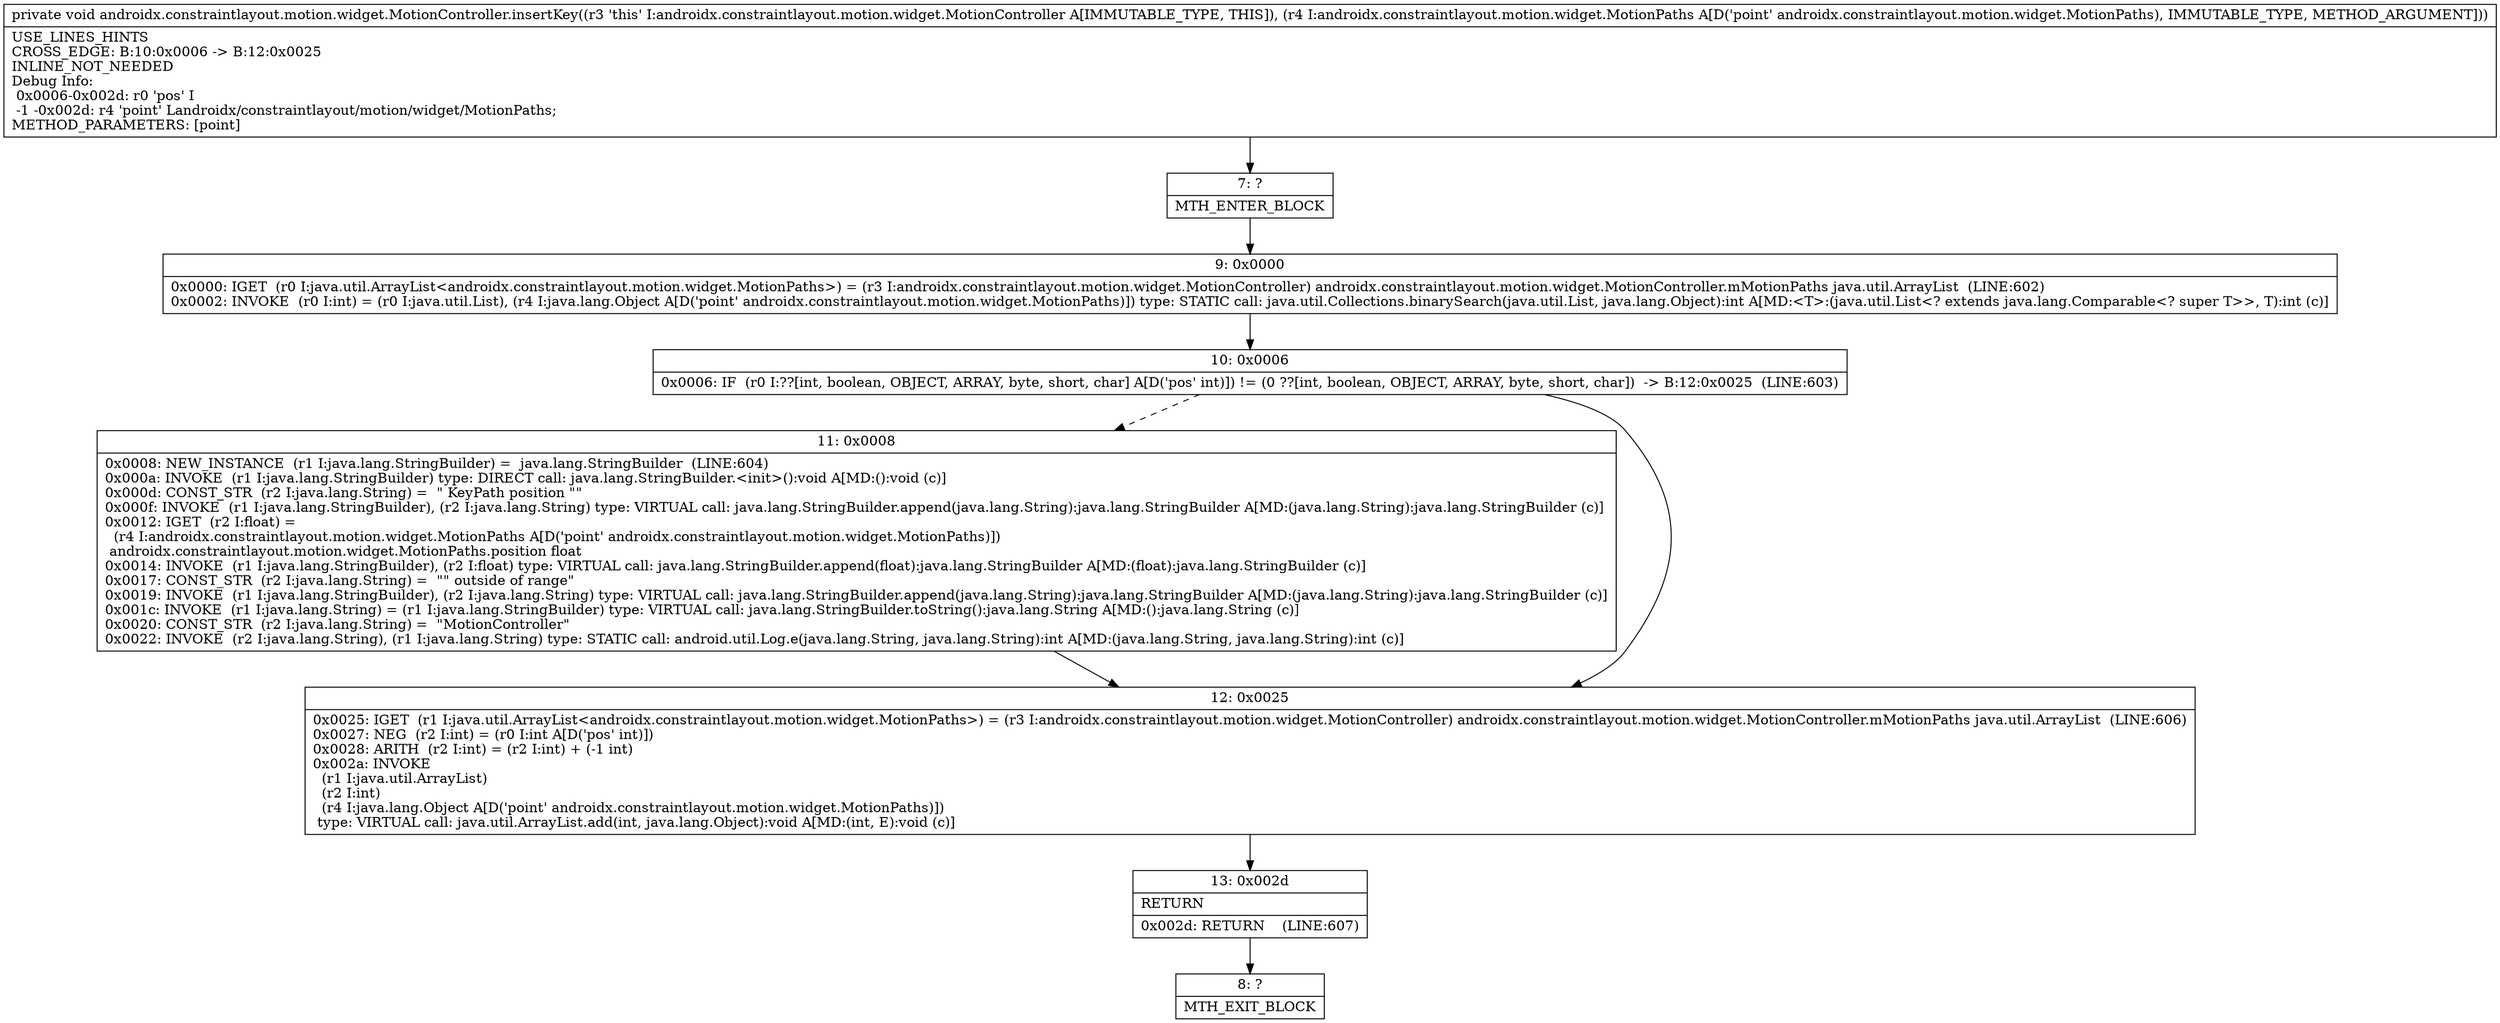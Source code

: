 digraph "CFG forandroidx.constraintlayout.motion.widget.MotionController.insertKey(Landroidx\/constraintlayout\/motion\/widget\/MotionPaths;)V" {
Node_7 [shape=record,label="{7\:\ ?|MTH_ENTER_BLOCK\l}"];
Node_9 [shape=record,label="{9\:\ 0x0000|0x0000: IGET  (r0 I:java.util.ArrayList\<androidx.constraintlayout.motion.widget.MotionPaths\>) = (r3 I:androidx.constraintlayout.motion.widget.MotionController) androidx.constraintlayout.motion.widget.MotionController.mMotionPaths java.util.ArrayList  (LINE:602)\l0x0002: INVOKE  (r0 I:int) = (r0 I:java.util.List), (r4 I:java.lang.Object A[D('point' androidx.constraintlayout.motion.widget.MotionPaths)]) type: STATIC call: java.util.Collections.binarySearch(java.util.List, java.lang.Object):int A[MD:\<T\>:(java.util.List\<? extends java.lang.Comparable\<? super T\>\>, T):int (c)]\l}"];
Node_10 [shape=record,label="{10\:\ 0x0006|0x0006: IF  (r0 I:??[int, boolean, OBJECT, ARRAY, byte, short, char] A[D('pos' int)]) != (0 ??[int, boolean, OBJECT, ARRAY, byte, short, char])  \-\> B:12:0x0025  (LINE:603)\l}"];
Node_11 [shape=record,label="{11\:\ 0x0008|0x0008: NEW_INSTANCE  (r1 I:java.lang.StringBuilder) =  java.lang.StringBuilder  (LINE:604)\l0x000a: INVOKE  (r1 I:java.lang.StringBuilder) type: DIRECT call: java.lang.StringBuilder.\<init\>():void A[MD:():void (c)]\l0x000d: CONST_STR  (r2 I:java.lang.String) =  \" KeyPath position \"\" \l0x000f: INVOKE  (r1 I:java.lang.StringBuilder), (r2 I:java.lang.String) type: VIRTUAL call: java.lang.StringBuilder.append(java.lang.String):java.lang.StringBuilder A[MD:(java.lang.String):java.lang.StringBuilder (c)]\l0x0012: IGET  (r2 I:float) = \l  (r4 I:androidx.constraintlayout.motion.widget.MotionPaths A[D('point' androidx.constraintlayout.motion.widget.MotionPaths)])\l androidx.constraintlayout.motion.widget.MotionPaths.position float \l0x0014: INVOKE  (r1 I:java.lang.StringBuilder), (r2 I:float) type: VIRTUAL call: java.lang.StringBuilder.append(float):java.lang.StringBuilder A[MD:(float):java.lang.StringBuilder (c)]\l0x0017: CONST_STR  (r2 I:java.lang.String) =  \"\" outside of range\" \l0x0019: INVOKE  (r1 I:java.lang.StringBuilder), (r2 I:java.lang.String) type: VIRTUAL call: java.lang.StringBuilder.append(java.lang.String):java.lang.StringBuilder A[MD:(java.lang.String):java.lang.StringBuilder (c)]\l0x001c: INVOKE  (r1 I:java.lang.String) = (r1 I:java.lang.StringBuilder) type: VIRTUAL call: java.lang.StringBuilder.toString():java.lang.String A[MD:():java.lang.String (c)]\l0x0020: CONST_STR  (r2 I:java.lang.String) =  \"MotionController\" \l0x0022: INVOKE  (r2 I:java.lang.String), (r1 I:java.lang.String) type: STATIC call: android.util.Log.e(java.lang.String, java.lang.String):int A[MD:(java.lang.String, java.lang.String):int (c)]\l}"];
Node_12 [shape=record,label="{12\:\ 0x0025|0x0025: IGET  (r1 I:java.util.ArrayList\<androidx.constraintlayout.motion.widget.MotionPaths\>) = (r3 I:androidx.constraintlayout.motion.widget.MotionController) androidx.constraintlayout.motion.widget.MotionController.mMotionPaths java.util.ArrayList  (LINE:606)\l0x0027: NEG  (r2 I:int) = (r0 I:int A[D('pos' int)]) \l0x0028: ARITH  (r2 I:int) = (r2 I:int) + (\-1 int) \l0x002a: INVOKE  \l  (r1 I:java.util.ArrayList)\l  (r2 I:int)\l  (r4 I:java.lang.Object A[D('point' androidx.constraintlayout.motion.widget.MotionPaths)])\l type: VIRTUAL call: java.util.ArrayList.add(int, java.lang.Object):void A[MD:(int, E):void (c)]\l}"];
Node_13 [shape=record,label="{13\:\ 0x002d|RETURN\l|0x002d: RETURN    (LINE:607)\l}"];
Node_8 [shape=record,label="{8\:\ ?|MTH_EXIT_BLOCK\l}"];
MethodNode[shape=record,label="{private void androidx.constraintlayout.motion.widget.MotionController.insertKey((r3 'this' I:androidx.constraintlayout.motion.widget.MotionController A[IMMUTABLE_TYPE, THIS]), (r4 I:androidx.constraintlayout.motion.widget.MotionPaths A[D('point' androidx.constraintlayout.motion.widget.MotionPaths), IMMUTABLE_TYPE, METHOD_ARGUMENT]))  | USE_LINES_HINTS\lCROSS_EDGE: B:10:0x0006 \-\> B:12:0x0025\lINLINE_NOT_NEEDED\lDebug Info:\l  0x0006\-0x002d: r0 'pos' I\l  \-1 \-0x002d: r4 'point' Landroidx\/constraintlayout\/motion\/widget\/MotionPaths;\lMETHOD_PARAMETERS: [point]\l}"];
MethodNode -> Node_7;Node_7 -> Node_9;
Node_9 -> Node_10;
Node_10 -> Node_11[style=dashed];
Node_10 -> Node_12;
Node_11 -> Node_12;
Node_12 -> Node_13;
Node_13 -> Node_8;
}

